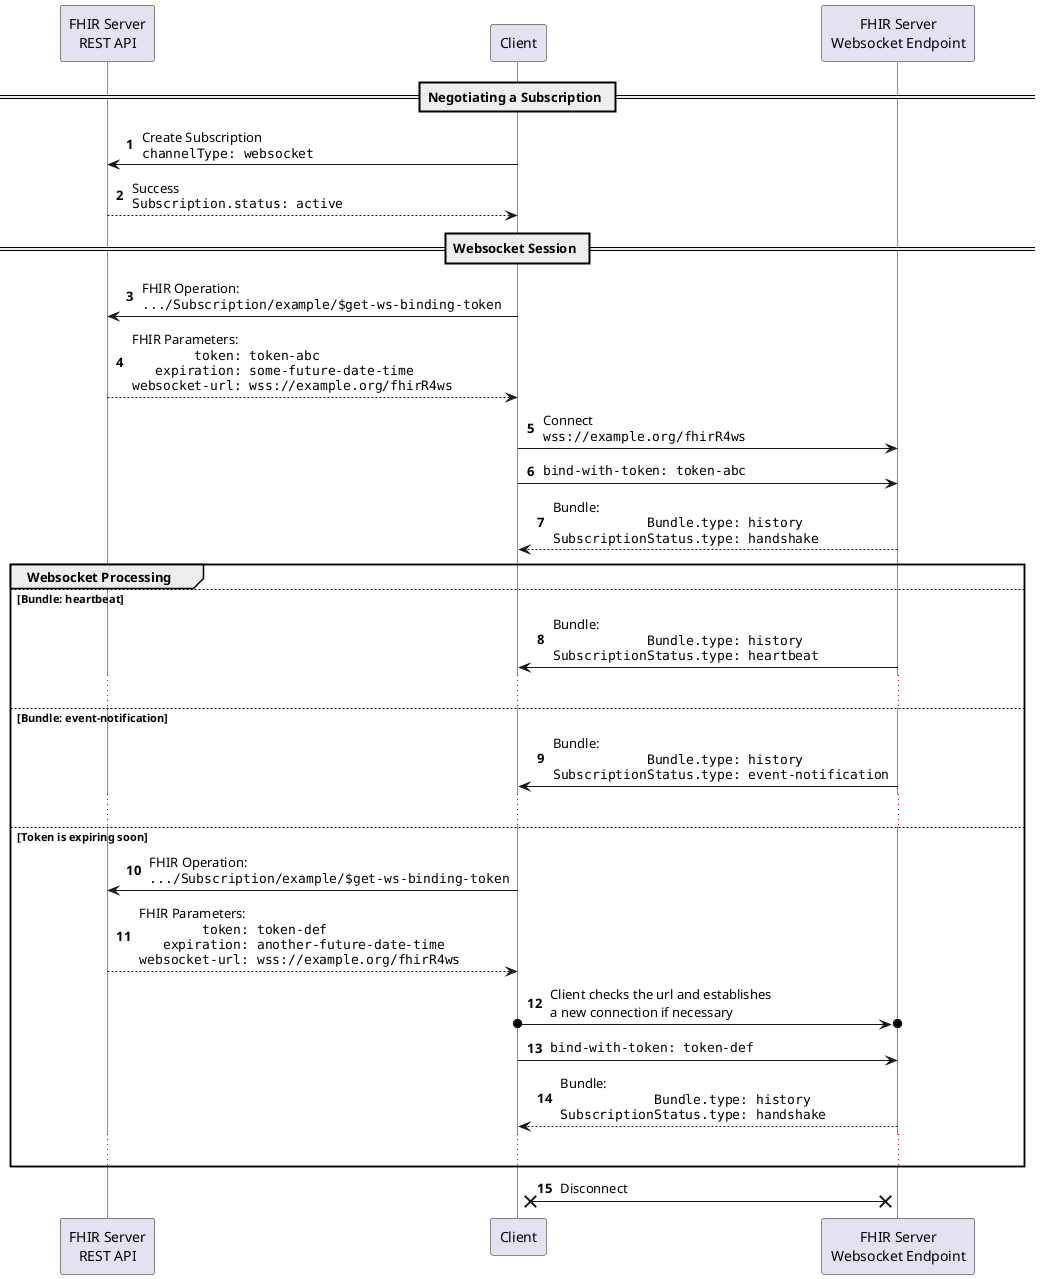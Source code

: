 @startuml
skinparam NoteTextAlignment left
skinparam Padding 2
skinparam ParticipantPadding 40
skinparam LifelineStrategy solid
autonumber

participant "FHIR Server\nREST API"     as S
participant "Client"                    as C
participant "FHIR Server\nWebsocket Endpoint" as E

== Negotiating a Subscription ==

C->S: Create Subscription\n""channelType: websocket""
return Success\n""Subscription.status: active""

== Websocket Session ==

C->S: FHIR Operation:\n"".../Subscription/example/$get-ws-binding-token""
return FHIR Parameters:\n""        token: token-abc""\n""   expiration: some-future-date-time""\n""websocket-url: wss://example.org/fhirR4ws""

C->E: Connect\n""wss://example.org/fhirR4ws""

C->E: ""bind-with-token: token-abc""
return Bundle:\n""            Bundle.type: history""\n""SubscriptionStatus.type: handshake""

group Websocket Processing
else Bundle: heartbeat
    E->C: Bundle:\n""            Bundle.type: history""\n""SubscriptionStatus.type: heartbeat""
    ...
else Bundle: event-notification
    E->C: Bundle:\n""            Bundle.type: history""\n""SubscriptionStatus.type: event-notification""
    ...
else Token is expiring soon
    C->S: FHIR Operation:\n"".../Subscription/example/$get-ws-binding-token""
    return FHIR Parameters:\n""        token: token-def""\n""   expiration: another-future-date-time""\n""websocket-url: wss://example.org/fhirR4ws""

    C o->o E: Client checks the url and establishes\na new connection if necessary

    C->E: ""bind-with-token: token-def""
    return Bundle:\n""            Bundle.type: history""\n""SubscriptionStatus.type: handshake""
    ...
end

C x-x E: Disconnect
deactivate E

@enduml